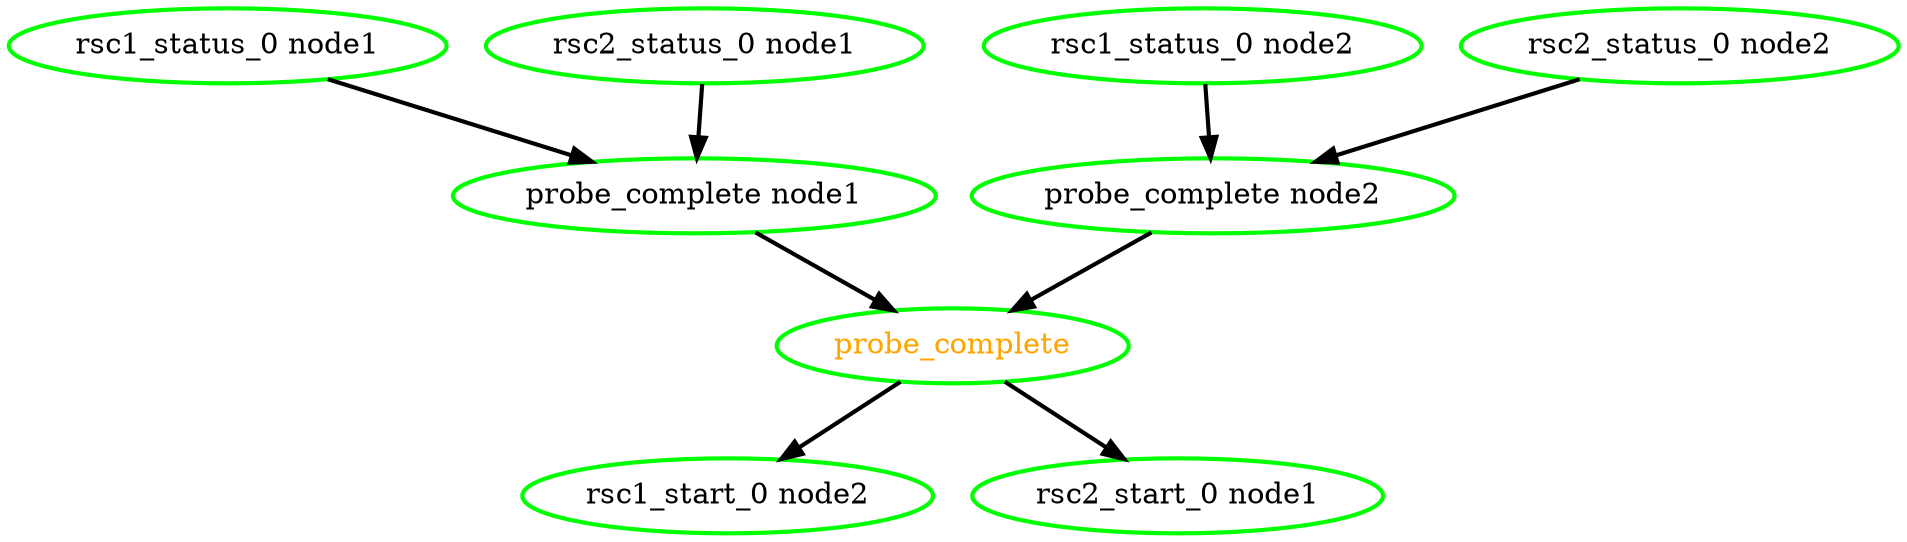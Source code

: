 digraph "g" {
	size = "30,30"
"probe_complete" [ style=bold color="green" fontcolor="orange" ]
"probe_complete node1" [ style=bold color="green" fontcolor="black" ]
"rsc1_status_0 node1" [ style=bold color="green" fontcolor="black" ]
"rsc2_status_0 node1" [ style=bold color="green" fontcolor="black" ]
"probe_complete node2" [ style=bold color="green" fontcolor="black" ]
"rsc1_status_0 node2" [ style=bold color="green" fontcolor="black" ]
"rsc2_status_0 node2" [ style=bold color="green" fontcolor="black" ]
"rsc1_start_0 node2" [ style=bold color="green" fontcolor="black" ]
"rsc2_start_0 node1" [ style=bold color="green" fontcolor="black" ]
"probe_complete node1" -> "probe_complete" [ style = bold]
"probe_complete node2" -> "probe_complete" [ style = bold]
"rsc1_status_0 node1" -> "probe_complete node1" [ style = bold]
"rsc2_status_0 node1" -> "probe_complete node1" [ style = bold]
"rsc1_status_0 node2" -> "probe_complete node2" [ style = bold]
"rsc2_status_0 node2" -> "probe_complete node2" [ style = bold]
"probe_complete" -> "rsc1_start_0 node2" [ style = bold]
"probe_complete" -> "rsc2_start_0 node1" [ style = bold]
}
